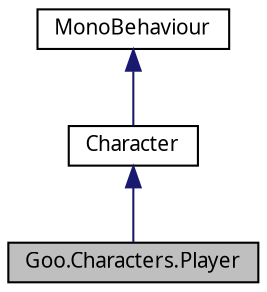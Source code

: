 digraph "Goo.Characters.Player"
{
 // LATEX_PDF_SIZE
  edge [fontname="Calibrii",fontsize="10",labelfontname="Calibrii",labelfontsize="10"];
  node [fontname="Calibrii",fontsize="10",shape=record];
  Node1 [label="Goo.Characters.Player",height=0.2,width=0.4,color="black", fillcolor="grey75", style="filled", fontcolor="black",tooltip=" "];
  Node2 -> Node1 [dir="back",color="midnightblue",fontsize="10",style="solid",fontname="Calibrii"];
  Node2 [label="Character",height=0.2,width=0.4,color="black", fillcolor="white", style="filled",URL="$d0/d97/classGoo_1_1Characters_1_1Character.html",tooltip=" "];
  Node3 -> Node2 [dir="back",color="midnightblue",fontsize="10",style="solid",fontname="Calibrii"];
  Node3 [label="MonoBehaviour",height=0.2,width=0.4,color="black", fillcolor="white", style="filled",tooltip=" "];
}
